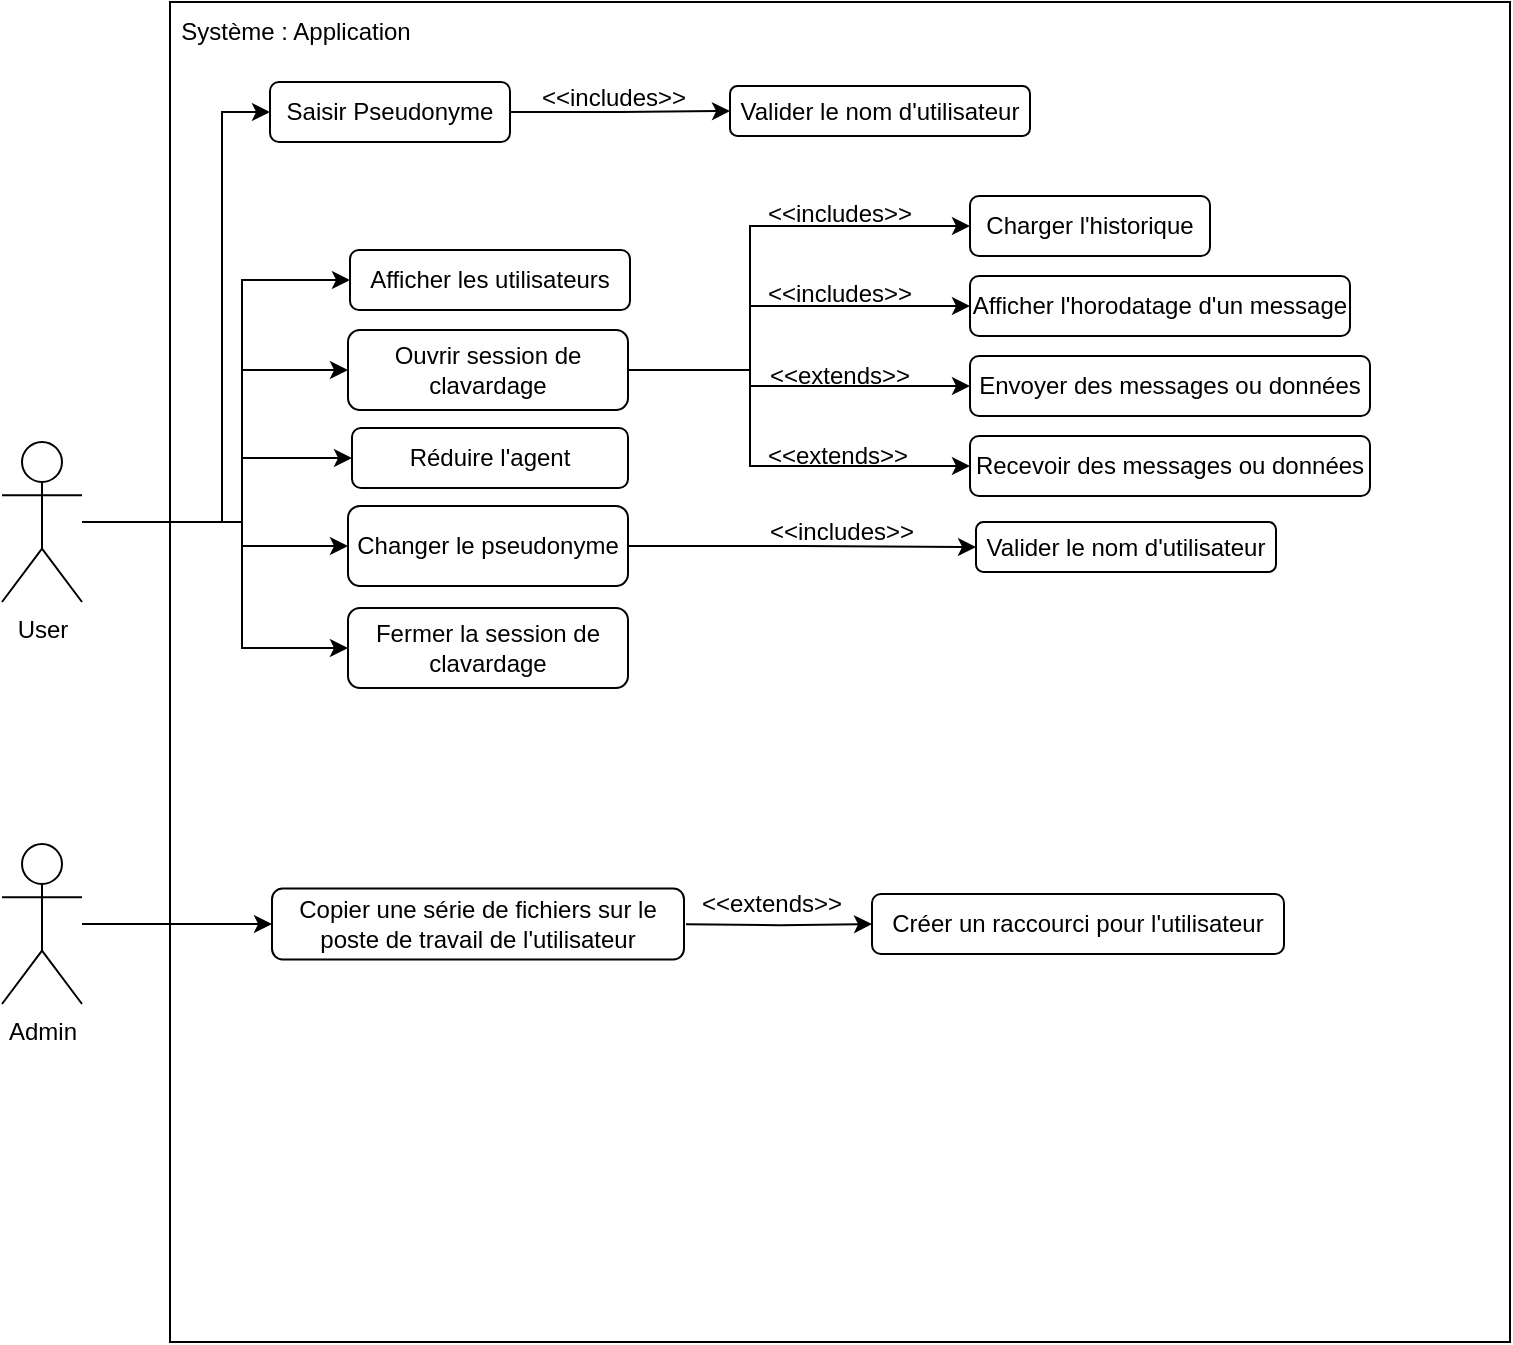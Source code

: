 <mxfile version="15.5.2" type="github">
  <diagram id="7FNITR_gEYREJKmUPxxq" name="Page-1">
    <mxGraphModel dx="1030" dy="584" grid="1" gridSize="10" guides="1" tooltips="1" connect="1" arrows="1" fold="1" page="1" pageScale="1" pageWidth="850" pageHeight="1100" math="0" shadow="0">
      <root>
        <mxCell id="0" />
        <mxCell id="1" parent="0" />
        <mxCell id="O80vhN_NSQHrnygCGAFh-2" value="Admin" style="shape=umlActor;verticalLabelPosition=bottom;verticalAlign=top;html=1;outlineConnect=0;" vertex="1" parent="1">
          <mxGeometry x="40" y="441" width="40" height="80" as="geometry" />
        </mxCell>
        <mxCell id="O80vhN_NSQHrnygCGAFh-3" value="" style="whiteSpace=wrap;html=1;aspect=fixed;" vertex="1" parent="1">
          <mxGeometry x="124" y="20" width="670" height="670" as="geometry" />
        </mxCell>
        <mxCell id="O80vhN_NSQHrnygCGAFh-61" style="edgeStyle=orthogonalEdgeStyle;rounded=0;orthogonalLoop=1;jettySize=auto;html=1;entryX=0;entryY=0.5;entryDx=0;entryDy=0;" edge="1" parent="1" source="O80vhN_NSQHrnygCGAFh-4" target="O80vhN_NSQHrnygCGAFh-9">
          <mxGeometry relative="1" as="geometry">
            <Array as="points">
              <mxPoint x="150" y="280" />
              <mxPoint x="150" y="75" />
            </Array>
          </mxGeometry>
        </mxCell>
        <mxCell id="O80vhN_NSQHrnygCGAFh-62" style="edgeStyle=orthogonalEdgeStyle;rounded=0;orthogonalLoop=1;jettySize=auto;html=1;entryX=0;entryY=0.5;entryDx=0;entryDy=0;" edge="1" parent="1" source="O80vhN_NSQHrnygCGAFh-4" target="O80vhN_NSQHrnygCGAFh-14">
          <mxGeometry relative="1" as="geometry">
            <Array as="points">
              <mxPoint x="160" y="280" />
              <mxPoint x="160" y="159" />
            </Array>
          </mxGeometry>
        </mxCell>
        <mxCell id="O80vhN_NSQHrnygCGAFh-64" style="edgeStyle=orthogonalEdgeStyle;rounded=0;orthogonalLoop=1;jettySize=auto;html=1;entryX=0;entryY=0.5;entryDx=0;entryDy=0;" edge="1" parent="1" source="O80vhN_NSQHrnygCGAFh-4" target="O80vhN_NSQHrnygCGAFh-63">
          <mxGeometry relative="1" as="geometry">
            <Array as="points">
              <mxPoint x="160" y="280" />
              <mxPoint x="160" y="292" />
            </Array>
          </mxGeometry>
        </mxCell>
        <mxCell id="O80vhN_NSQHrnygCGAFh-65" style="edgeStyle=orthogonalEdgeStyle;rounded=0;orthogonalLoop=1;jettySize=auto;html=1;entryX=0;entryY=0.5;entryDx=0;entryDy=0;" edge="1" parent="1" source="O80vhN_NSQHrnygCGAFh-4" target="O80vhN_NSQHrnygCGAFh-22">
          <mxGeometry relative="1" as="geometry">
            <Array as="points">
              <mxPoint x="160" y="280" />
              <mxPoint x="160" y="343" />
            </Array>
          </mxGeometry>
        </mxCell>
        <mxCell id="O80vhN_NSQHrnygCGAFh-4" value="User" style="shape=umlActor;verticalLabelPosition=bottom;verticalAlign=top;html=1;outlineConnect=0;" vertex="1" parent="1">
          <mxGeometry x="40" y="240" width="40" height="80" as="geometry" />
        </mxCell>
        <mxCell id="O80vhN_NSQHrnygCGAFh-43" style="edgeStyle=orthogonalEdgeStyle;rounded=0;orthogonalLoop=1;jettySize=auto;html=1;entryX=0;entryY=0.5;entryDx=0;entryDy=0;" edge="1" parent="1" target="O80vhN_NSQHrnygCGAFh-16">
          <mxGeometry relative="1" as="geometry">
            <mxPoint x="114" y="280" as="sourcePoint" />
            <Array as="points">
              <mxPoint x="160" y="280" />
              <mxPoint x="160" y="204" />
            </Array>
          </mxGeometry>
        </mxCell>
        <mxCell id="O80vhN_NSQHrnygCGAFh-44" style="edgeStyle=orthogonalEdgeStyle;rounded=0;orthogonalLoop=1;jettySize=auto;html=1;entryX=0;entryY=0.5;entryDx=0;entryDy=0;" edge="1" parent="1" target="O80vhN_NSQHrnygCGAFh-27">
          <mxGeometry relative="1" as="geometry">
            <mxPoint x="114" y="280" as="sourcePoint" />
            <Array as="points">
              <mxPoint x="160" y="280" />
              <mxPoint x="160" y="248" />
            </Array>
          </mxGeometry>
        </mxCell>
        <mxCell id="O80vhN_NSQHrnygCGAFh-71" style="edgeStyle=orthogonalEdgeStyle;rounded=0;orthogonalLoop=1;jettySize=auto;html=1;exitX=1;exitY=0.5;exitDx=0;exitDy=0;entryX=0;entryY=0.5;entryDx=0;entryDy=0;" edge="1" parent="1" source="O80vhN_NSQHrnygCGAFh-9" target="O80vhN_NSQHrnygCGAFh-37">
          <mxGeometry relative="1" as="geometry" />
        </mxCell>
        <mxCell id="O80vhN_NSQHrnygCGAFh-9" value="&lt;div&gt;Saisir Pseudonyme&lt;/div&gt;" style="rounded=1;whiteSpace=wrap;html=1;" vertex="1" parent="1">
          <mxGeometry x="174" y="60" width="120" height="30" as="geometry" />
        </mxCell>
        <mxCell id="O80vhN_NSQHrnygCGAFh-14" value="&lt;div&gt;Afficher les utilisateurs&lt;/div&gt;" style="rounded=1;whiteSpace=wrap;html=1;" vertex="1" parent="1">
          <mxGeometry x="214" y="144" width="140" height="30" as="geometry" />
        </mxCell>
        <mxCell id="O80vhN_NSQHrnygCGAFh-48" style="edgeStyle=orthogonalEdgeStyle;rounded=0;orthogonalLoop=1;jettySize=auto;html=1;exitX=1;exitY=0.5;exitDx=0;exitDy=0;entryX=0;entryY=0.5;entryDx=0;entryDy=0;" edge="1" parent="1" source="O80vhN_NSQHrnygCGAFh-16" target="O80vhN_NSQHrnygCGAFh-25">
          <mxGeometry relative="1" as="geometry">
            <Array as="points">
              <mxPoint x="414" y="204" />
              <mxPoint x="414" y="132" />
            </Array>
          </mxGeometry>
        </mxCell>
        <mxCell id="O80vhN_NSQHrnygCGAFh-49" style="edgeStyle=orthogonalEdgeStyle;rounded=0;orthogonalLoop=1;jettySize=auto;html=1;exitX=1;exitY=0.5;exitDx=0;exitDy=0;entryX=0;entryY=0.5;entryDx=0;entryDy=0;" edge="1" parent="1" source="O80vhN_NSQHrnygCGAFh-16" target="O80vhN_NSQHrnygCGAFh-21">
          <mxGeometry relative="1" as="geometry">
            <Array as="points">
              <mxPoint x="414" y="204" />
              <mxPoint x="414" y="172" />
            </Array>
          </mxGeometry>
        </mxCell>
        <mxCell id="O80vhN_NSQHrnygCGAFh-50" style="edgeStyle=orthogonalEdgeStyle;rounded=0;orthogonalLoop=1;jettySize=auto;html=1;exitX=1;exitY=0.5;exitDx=0;exitDy=0;entryX=0;entryY=0.5;entryDx=0;entryDy=0;" edge="1" parent="1" source="O80vhN_NSQHrnygCGAFh-16" target="O80vhN_NSQHrnygCGAFh-18">
          <mxGeometry relative="1" as="geometry">
            <Array as="points">
              <mxPoint x="414" y="204" />
              <mxPoint x="414" y="212" />
            </Array>
          </mxGeometry>
        </mxCell>
        <mxCell id="O80vhN_NSQHrnygCGAFh-66" style="edgeStyle=orthogonalEdgeStyle;rounded=0;orthogonalLoop=1;jettySize=auto;html=1;entryX=0;entryY=0.5;entryDx=0;entryDy=0;" edge="1" parent="1" source="O80vhN_NSQHrnygCGAFh-16" target="O80vhN_NSQHrnygCGAFh-47">
          <mxGeometry relative="1" as="geometry">
            <Array as="points">
              <mxPoint x="414" y="204" />
              <mxPoint x="414" y="252" />
            </Array>
          </mxGeometry>
        </mxCell>
        <mxCell id="O80vhN_NSQHrnygCGAFh-16" value="Ouvrir session de clavardage" style="rounded=1;whiteSpace=wrap;html=1;" vertex="1" parent="1">
          <mxGeometry x="213" y="184" width="140" height="40" as="geometry" />
        </mxCell>
        <mxCell id="O80vhN_NSQHrnygCGAFh-18" value="Envoyer des messages ou données" style="rounded=1;whiteSpace=wrap;html=1;" vertex="1" parent="1">
          <mxGeometry x="524" y="197" width="200" height="30" as="geometry" />
        </mxCell>
        <mxCell id="O80vhN_NSQHrnygCGAFh-21" value="Afficher l&#39;horodatage d&#39;un message" style="rounded=1;whiteSpace=wrap;html=1;" vertex="1" parent="1">
          <mxGeometry x="524" y="157" width="190" height="30" as="geometry" />
        </mxCell>
        <mxCell id="O80vhN_NSQHrnygCGAFh-22" value="Fermer la session de clavardage" style="rounded=1;whiteSpace=wrap;html=1;" vertex="1" parent="1">
          <mxGeometry x="213" y="323" width="140" height="40" as="geometry" />
        </mxCell>
        <mxCell id="O80vhN_NSQHrnygCGAFh-25" value="Charger l&#39;historique" style="rounded=1;whiteSpace=wrap;html=1;" vertex="1" parent="1">
          <mxGeometry x="524" y="117" width="120" height="30" as="geometry" />
        </mxCell>
        <mxCell id="O80vhN_NSQHrnygCGAFh-27" value="Réduire l&#39;agent" style="rounded=1;whiteSpace=wrap;html=1;" vertex="1" parent="1">
          <mxGeometry x="215" y="233" width="138" height="30" as="geometry" />
        </mxCell>
        <mxCell id="O80vhN_NSQHrnygCGAFh-73" style="edgeStyle=orthogonalEdgeStyle;rounded=0;orthogonalLoop=1;jettySize=auto;html=1;entryX=0;entryY=0.5;entryDx=0;entryDy=0;" edge="1" parent="1" target="O80vhN_NSQHrnygCGAFh-72">
          <mxGeometry relative="1" as="geometry">
            <mxPoint x="382" y="481.1" as="sourcePoint" />
          </mxGeometry>
        </mxCell>
        <mxCell id="O80vhN_NSQHrnygCGAFh-29" value="&lt;div&gt;Copier une série de fichiers sur le poste de travail de l&#39;utilisateur&lt;/div&gt;" style="rounded=1;whiteSpace=wrap;html=1;" vertex="1" parent="1">
          <mxGeometry x="175" y="463.25" width="206" height="35.5" as="geometry" />
        </mxCell>
        <mxCell id="O80vhN_NSQHrnygCGAFh-30" value="" style="endArrow=classic;html=1;rounded=0;entryX=0;entryY=0.5;entryDx=0;entryDy=0;" edge="1" parent="1" source="O80vhN_NSQHrnygCGAFh-2" target="O80vhN_NSQHrnygCGAFh-29">
          <mxGeometry width="50" height="50" relative="1" as="geometry">
            <mxPoint x="184" y="490" as="sourcePoint" />
            <mxPoint x="234" y="440" as="targetPoint" />
          </mxGeometry>
        </mxCell>
        <mxCell id="O80vhN_NSQHrnygCGAFh-34" value="Système : Application" style="text;html=1;strokeColor=none;fillColor=none;align=center;verticalAlign=middle;whiteSpace=wrap;rounded=0;" vertex="1" parent="1">
          <mxGeometry x="124" y="20" width="126" height="30" as="geometry" />
        </mxCell>
        <mxCell id="O80vhN_NSQHrnygCGAFh-37" value="&lt;div&gt;Valider le nom d&#39;utilisateur&lt;/div&gt;" style="rounded=1;whiteSpace=wrap;html=1;" vertex="1" parent="1">
          <mxGeometry x="404" y="62" width="150" height="25" as="geometry" />
        </mxCell>
        <mxCell id="O80vhN_NSQHrnygCGAFh-39" value="&amp;lt;&amp;lt;includes&amp;gt;&amp;gt;" style="text;html=1;strokeColor=none;fillColor=none;align=center;verticalAlign=middle;whiteSpace=wrap;rounded=0;" vertex="1" parent="1">
          <mxGeometry x="311" y="63" width="70" height="10" as="geometry" />
        </mxCell>
        <mxCell id="O80vhN_NSQHrnygCGAFh-47" value="Recevoir des messages ou données" style="rounded=1;whiteSpace=wrap;html=1;" vertex="1" parent="1">
          <mxGeometry x="524" y="237" width="200" height="30" as="geometry" />
        </mxCell>
        <mxCell id="O80vhN_NSQHrnygCGAFh-53" value="&amp;lt;&amp;lt;extends&amp;gt;&amp;gt;" style="text;html=1;strokeColor=none;fillColor=none;align=center;verticalAlign=middle;whiteSpace=wrap;rounded=0;" vertex="1" parent="1">
          <mxGeometry x="423" y="242" width="70" height="10" as="geometry" />
        </mxCell>
        <mxCell id="O80vhN_NSQHrnygCGAFh-57" value="&lt;div&gt;&amp;lt;&amp;lt;extends&amp;gt;&amp;gt;&lt;/div&gt;" style="text;html=1;strokeColor=none;fillColor=none;align=center;verticalAlign=middle;whiteSpace=wrap;rounded=0;" vertex="1" parent="1">
          <mxGeometry x="424" y="202" width="70" height="10" as="geometry" />
        </mxCell>
        <mxCell id="O80vhN_NSQHrnygCGAFh-58" value="&lt;div&gt;&amp;lt;&amp;lt;includes&amp;gt;&amp;gt;&lt;/div&gt;" style="text;html=1;strokeColor=none;fillColor=none;align=center;verticalAlign=middle;whiteSpace=wrap;rounded=0;" vertex="1" parent="1">
          <mxGeometry x="424" y="161" width="70" height="10" as="geometry" />
        </mxCell>
        <mxCell id="O80vhN_NSQHrnygCGAFh-59" value="&lt;div&gt;&amp;lt;&amp;lt;includes&amp;gt;&amp;gt;&lt;/div&gt;" style="text;html=1;strokeColor=none;fillColor=none;align=center;verticalAlign=middle;whiteSpace=wrap;rounded=0;" vertex="1" parent="1">
          <mxGeometry x="424" y="121" width="70" height="10" as="geometry" />
        </mxCell>
        <mxCell id="O80vhN_NSQHrnygCGAFh-69" style="edgeStyle=orthogonalEdgeStyle;rounded=0;orthogonalLoop=1;jettySize=auto;html=1;entryX=0;entryY=0.5;entryDx=0;entryDy=0;" edge="1" parent="1" source="O80vhN_NSQHrnygCGAFh-63" target="O80vhN_NSQHrnygCGAFh-67">
          <mxGeometry relative="1" as="geometry" />
        </mxCell>
        <mxCell id="O80vhN_NSQHrnygCGAFh-63" value="Changer le pseudonyme" style="rounded=1;whiteSpace=wrap;html=1;" vertex="1" parent="1">
          <mxGeometry x="213" y="272" width="140" height="40" as="geometry" />
        </mxCell>
        <mxCell id="O80vhN_NSQHrnygCGAFh-67" value="&lt;div&gt;Valider le nom d&#39;utilisateur&lt;/div&gt;" style="rounded=1;whiteSpace=wrap;html=1;" vertex="1" parent="1">
          <mxGeometry x="527" y="280" width="150" height="25" as="geometry" />
        </mxCell>
        <mxCell id="O80vhN_NSQHrnygCGAFh-68" value="&amp;lt;&amp;lt;includes&amp;gt;&amp;gt;" style="text;html=1;strokeColor=none;fillColor=none;align=center;verticalAlign=middle;whiteSpace=wrap;rounded=0;" vertex="1" parent="1">
          <mxGeometry x="425" y="280" width="70" height="10" as="geometry" />
        </mxCell>
        <mxCell id="O80vhN_NSQHrnygCGAFh-72" value="Créer un raccourci pour l&#39;utilisateur" style="rounded=1;whiteSpace=wrap;html=1;" vertex="1" parent="1">
          <mxGeometry x="475" y="466" width="206" height="30" as="geometry" />
        </mxCell>
        <mxCell id="O80vhN_NSQHrnygCGAFh-76" value="&amp;lt;&amp;lt;extends&amp;gt;&amp;gt;" style="text;html=1;strokeColor=none;fillColor=none;align=center;verticalAlign=middle;whiteSpace=wrap;rounded=0;" vertex="1" parent="1">
          <mxGeometry x="390" y="466" width="70" height="10" as="geometry" />
        </mxCell>
      </root>
    </mxGraphModel>
  </diagram>
</mxfile>
